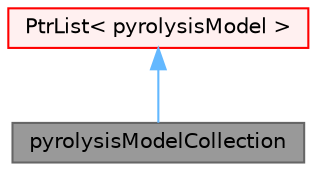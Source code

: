 digraph "pyrolysisModelCollection"
{
 // LATEX_PDF_SIZE
  bgcolor="transparent";
  edge [fontname=Helvetica,fontsize=10,labelfontname=Helvetica,labelfontsize=10];
  node [fontname=Helvetica,fontsize=10,shape=box,height=0.2,width=0.4];
  Node1 [id="Node000001",label="pyrolysisModelCollection",height=0.2,width=0.4,color="gray40", fillcolor="grey60", style="filled", fontcolor="black",tooltip="A centralized pyrolysis collection."];
  Node2 -> Node1 [id="edge1_Node000001_Node000002",dir="back",color="steelblue1",style="solid",tooltip=" "];
  Node2 [id="Node000002",label="PtrList\< pyrolysisModel \>",height=0.2,width=0.4,color="red", fillcolor="#FFF0F0", style="filled",URL="$classFoam_1_1PtrList.html",tooltip=" "];
}
